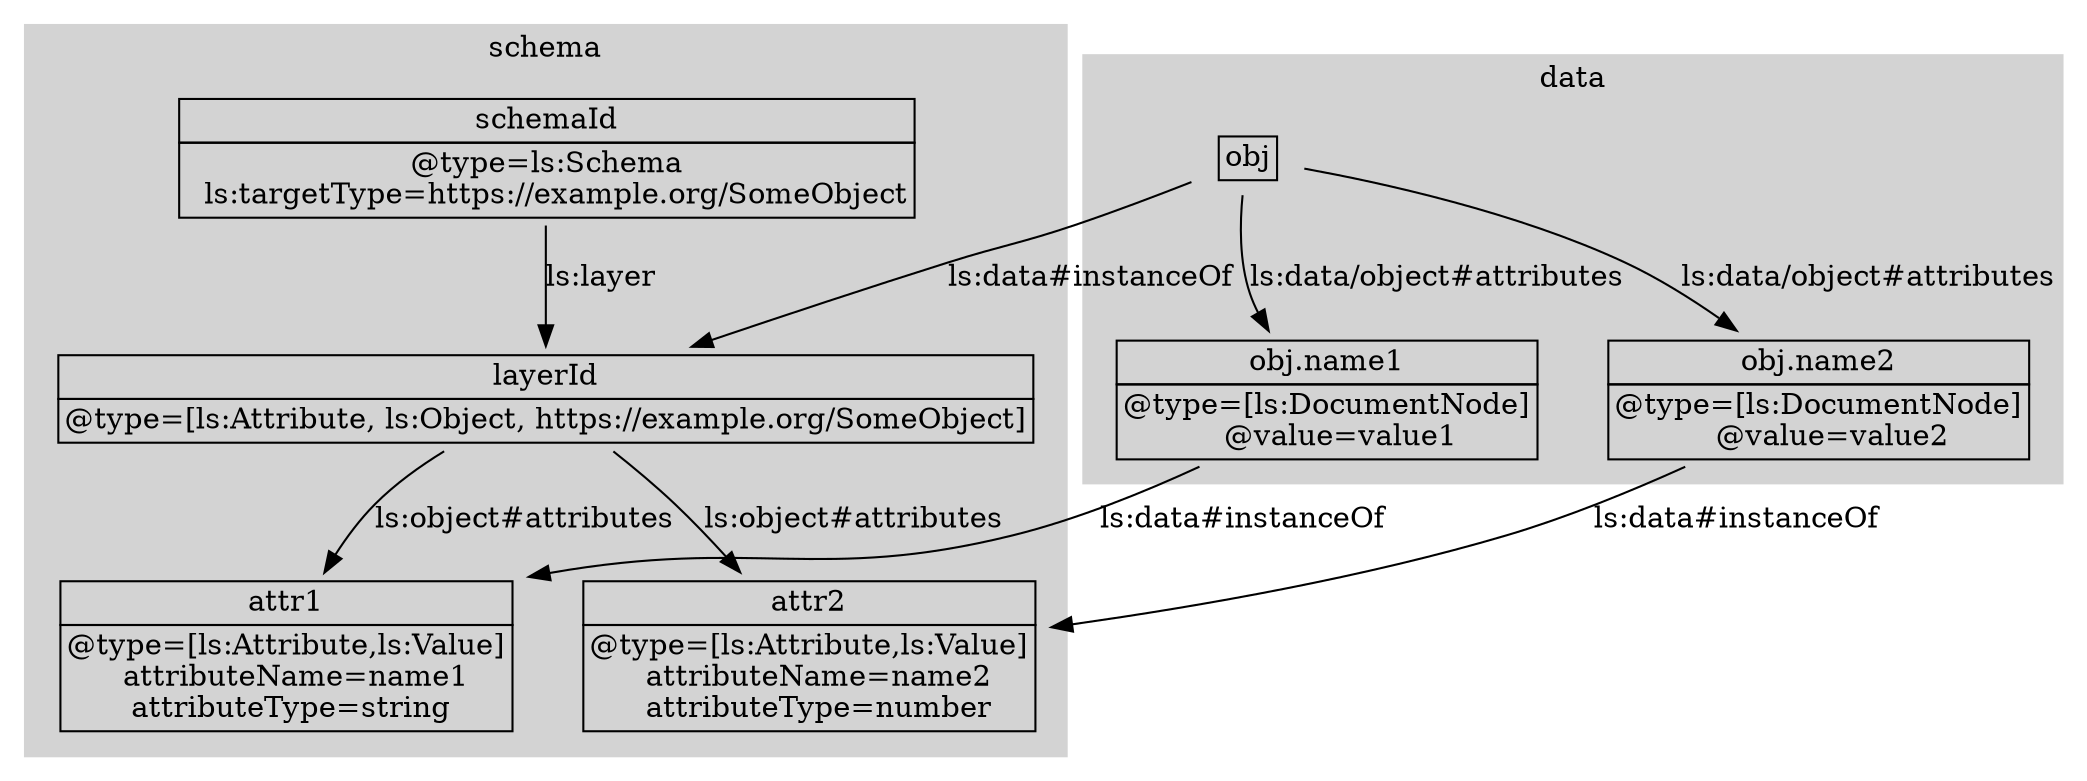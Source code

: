 digraph g {
  node[color="black",fontcolor="black",shape="plaintext"];

  subgraph cluster_0 {
  label="schema";
  style="filled";
  color="lightgrey";

  node[color="black",fontcolor="black",shape="plaintext"];
  edge[color="black",fontcolor="black"];

  schemaRoot [ label=<
  <table border="0" cellborder="1" cellspacing="0">
  <tr><td>schemaId</td></tr>
  <tr><td>@type=ls:Schema<br/>
  ls:targetType=https://example.org/SomeObject</td></tr>
  </table>>];
  
  layerRoot [ label=<
  <table border="0" cellborder="1" cellspacing="0">
  <tr><td>layerId</td></tr>
  <tr><td>@type=[ls:Attribute, ls:Object, https://example.org/SomeObject]</td></tr>
  </table>>];

  attribute1 [ label=<
  <table border="0" cellborder="1" cellspacing="0">
  <tr><td>attr1</td></tr>
  <tr><td>@type=[ls:Attribute,ls:Value]<br/>
  attributeName=name1<br/>
  attributeType=string </td></tr>
  </table>>];
  attribute2 [ label=<
  <table border="0" cellborder="1" cellspacing="0">
  <tr><td>attr2</td></tr>
  <tr><td>@type=[ls:Attribute,ls:Value]<br/>
  attributeName=name2<br/>
  attributeType=number</td></tr>
  </table>>];

  schemaRoot -> layerRoot [ label="ls:layer"];
  layerRoot -> attribute1 [  label="ls:object#attributes"];
  layerRoot -> attribute2 [  label="ls:object#attributes"];

  }

  subgraph cluster_1{
  label="data";
  style="filled";
  color="lightgrey";

   obj [label=<
   <table border="0" cellborder="1" cellspacing="0">
   <tr><td>obj</td></tr>
   </table>>];
   
   a1 [label=<
   <table border="0" cellborder="1" cellspacing="0">
   <tr><td>obj.name1</td></tr>
   <tr><td>@type=[ls:DocumentNode]<br/>
   @value=value1</td></tr>
   </table>>];
   
   a2[label=<
   <table border="0" cellborder="1" cellspacing="0">
   <tr><td>obj.name2</td></tr>
   <tr><td>@type=[ls:DocumentNode]<br/>
   @value=value2</td></tr>
   </table>>];

   obj -> a1 [ label="ls:data/object#attributes"];
   obj -> a2 [ label="ls:data/object#attributes"];

   obj -> layerRoot [ label="ls:data#instanceOf"];
   a1 -> attribute1 [  label="ls:data#instanceOf"];
   a2 -> attribute2 [ label="ls:data#instanceOf"];
  }
}